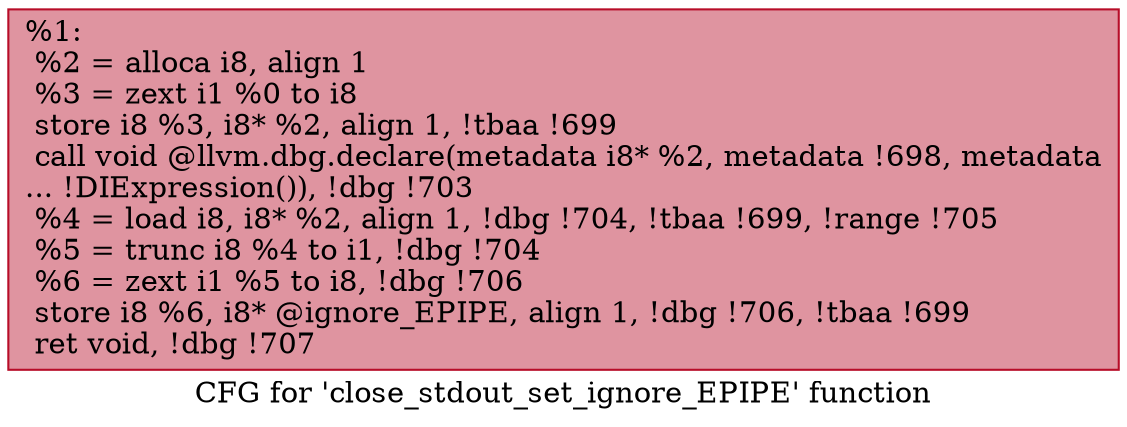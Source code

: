 digraph "CFG for 'close_stdout_set_ignore_EPIPE' function" {
	label="CFG for 'close_stdout_set_ignore_EPIPE' function";

	Node0x24b73e0 [shape=record,color="#b70d28ff", style=filled, fillcolor="#b70d2870",label="{%1:\l  %2 = alloca i8, align 1\l  %3 = zext i1 %0 to i8\l  store i8 %3, i8* %2, align 1, !tbaa !699\l  call void @llvm.dbg.declare(metadata i8* %2, metadata !698, metadata\l... !DIExpression()), !dbg !703\l  %4 = load i8, i8* %2, align 1, !dbg !704, !tbaa !699, !range !705\l  %5 = trunc i8 %4 to i1, !dbg !704\l  %6 = zext i1 %5 to i8, !dbg !706\l  store i8 %6, i8* @ignore_EPIPE, align 1, !dbg !706, !tbaa !699\l  ret void, !dbg !707\l}"];
}
